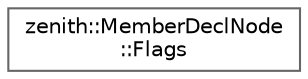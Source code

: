 digraph "Graphical Class Hierarchy"
{
 // LATEX_PDF_SIZE
  bgcolor="transparent";
  edge [fontname=Helvetica,fontsize=10,labelfontname=Helvetica,labelfontsize=10];
  node [fontname=Helvetica,fontsize=10,shape=box,height=0.2,width=0.4];
  rankdir="LR";
  Node0 [id="Node000000",label="zenith::MemberDeclNode\l::Flags",height=0.2,width=0.4,color="grey40", fillcolor="white", style="filled",URL="$structzenith_1_1_member_decl_node_1_1_flags.html",tooltip=" "];
}
